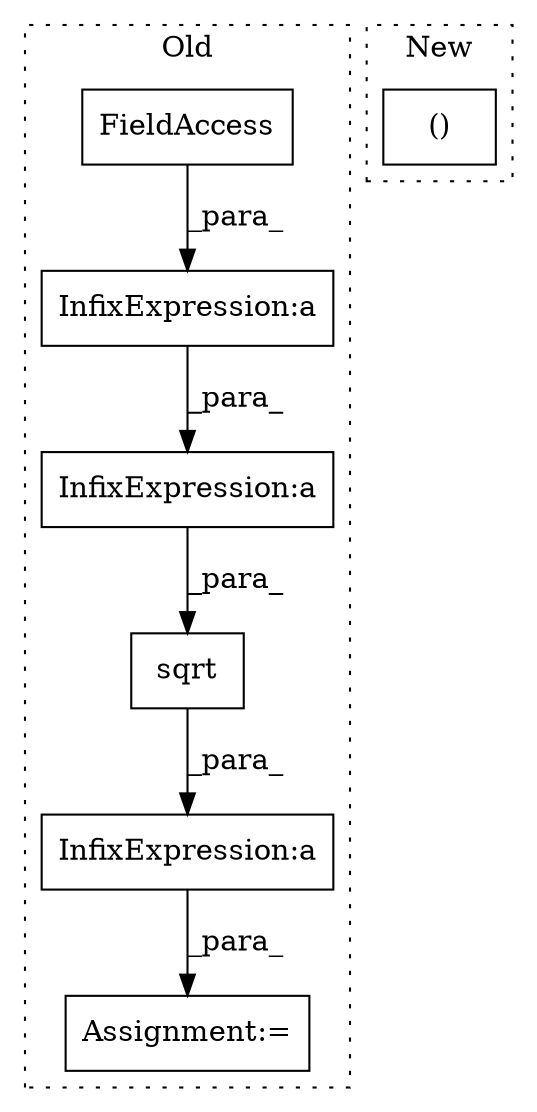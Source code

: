 digraph G {
subgraph cluster0 {
1 [label="sqrt" a="32" s="625,691" l="5,1" shape="box"];
3 [label="Assignment:=" a="7" s="617" l="1" shape="box"];
4 [label="InfixExpression:a" a="27" s="692" l="3" shape="box"];
5 [label="InfixExpression:a" a="27" s="674" l="3" shape="box"];
6 [label="FieldAccess" a="22" s="677" l="13" shape="box"];
7 [label="InfixExpression:a" a="27" s="661" l="3" shape="box"];
label = "Old";
style="dotted";
}
subgraph cluster1 {
2 [label="()" a="106" s="443" l="29" shape="box"];
label = "New";
style="dotted";
}
1 -> 4 [label="_para_"];
4 -> 3 [label="_para_"];
5 -> 7 [label="_para_"];
6 -> 5 [label="_para_"];
7 -> 1 [label="_para_"];
}